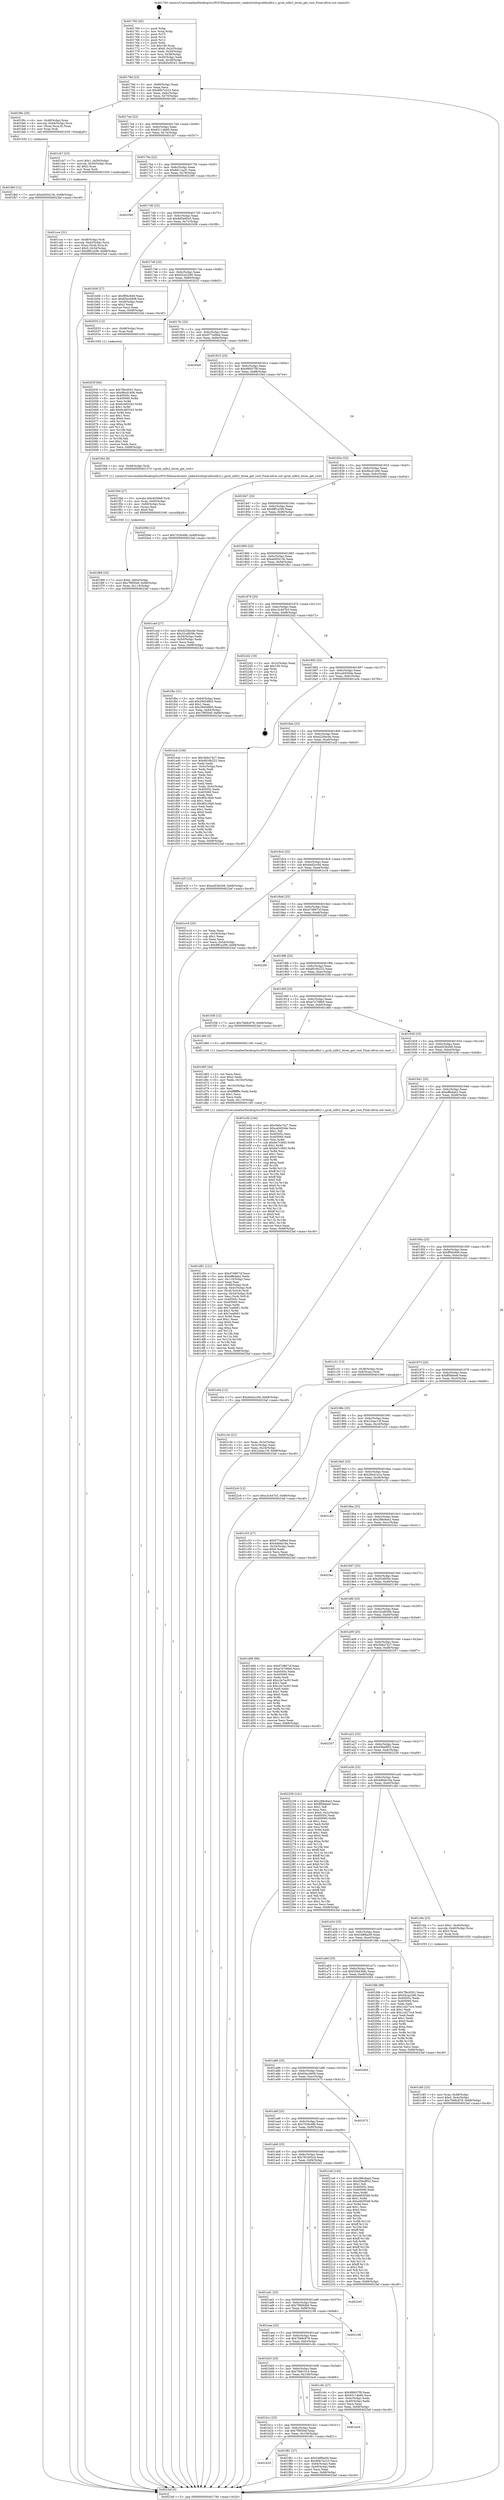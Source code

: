 digraph "0x401760" {
  label = "0x401760 (/mnt/c/Users/mathe/Desktop/tcc/POCII/binaries/extr_radare2shlrgrubfsnilfs2.c_grub_nilfs2_btree_get_root_Final-ollvm.out::main(0))"
  labelloc = "t"
  node[shape=record]

  Entry [label="",width=0.3,height=0.3,shape=circle,fillcolor=black,style=filled]
  "0x40178d" [label="{
     0x40178d [23]\l
     | [instrs]\l
     &nbsp;&nbsp;0x40178d \<+3\>: mov -0x68(%rbp),%eax\l
     &nbsp;&nbsp;0x401790 \<+2\>: mov %eax,%ecx\l
     &nbsp;&nbsp;0x401792 \<+6\>: sub $0x80b7e223,%ecx\l
     &nbsp;&nbsp;0x401798 \<+3\>: mov %eax,-0x6c(%rbp)\l
     &nbsp;&nbsp;0x40179b \<+3\>: mov %ecx,-0x70(%rbp)\l
     &nbsp;&nbsp;0x40179e \<+6\>: je 0000000000401f9c \<main+0x83c\>\l
  }"]
  "0x401f9c" [label="{
     0x401f9c [20]\l
     | [instrs]\l
     &nbsp;&nbsp;0x401f9c \<+4\>: mov -0x48(%rbp),%rax\l
     &nbsp;&nbsp;0x401fa0 \<+4\>: movslq -0x64(%rbp),%rcx\l
     &nbsp;&nbsp;0x401fa4 \<+4\>: mov (%rax,%rcx,8),%rax\l
     &nbsp;&nbsp;0x401fa8 \<+3\>: mov %rax,%rdi\l
     &nbsp;&nbsp;0x401fab \<+5\>: call 0000000000401030 \<free@plt\>\l
     | [calls]\l
     &nbsp;&nbsp;0x401030 \{1\} (unknown)\l
  }"]
  "0x4017a4" [label="{
     0x4017a4 [22]\l
     | [instrs]\l
     &nbsp;&nbsp;0x4017a4 \<+5\>: jmp 00000000004017a9 \<main+0x49\>\l
     &nbsp;&nbsp;0x4017a9 \<+3\>: mov -0x6c(%rbp),%eax\l
     &nbsp;&nbsp;0x4017ac \<+5\>: sub $0x83114b60,%eax\l
     &nbsp;&nbsp;0x4017b1 \<+3\>: mov %eax,-0x74(%rbp)\l
     &nbsp;&nbsp;0x4017b4 \<+6\>: je 0000000000401cb7 \<main+0x557\>\l
  }"]
  Exit [label="",width=0.3,height=0.3,shape=circle,fillcolor=black,style=filled,peripheries=2]
  "0x401cb7" [label="{
     0x401cb7 [23]\l
     | [instrs]\l
     &nbsp;&nbsp;0x401cb7 \<+7\>: movl $0x1,-0x50(%rbp)\l
     &nbsp;&nbsp;0x401cbe \<+4\>: movslq -0x50(%rbp),%rax\l
     &nbsp;&nbsp;0x401cc2 \<+4\>: shl $0x2,%rax\l
     &nbsp;&nbsp;0x401cc6 \<+3\>: mov %rax,%rdi\l
     &nbsp;&nbsp;0x401cc9 \<+5\>: call 0000000000401050 \<malloc@plt\>\l
     | [calls]\l
     &nbsp;&nbsp;0x401050 \{1\} (unknown)\l
  }"]
  "0x4017ba" [label="{
     0x4017ba [22]\l
     | [instrs]\l
     &nbsp;&nbsp;0x4017ba \<+5\>: jmp 00000000004017bf \<main+0x5f\>\l
     &nbsp;&nbsp;0x4017bf \<+3\>: mov -0x6c(%rbp),%eax\l
     &nbsp;&nbsp;0x4017c2 \<+5\>: sub $0x8d11acf1,%eax\l
     &nbsp;&nbsp;0x4017c7 \<+3\>: mov %eax,-0x78(%rbp)\l
     &nbsp;&nbsp;0x4017ca \<+6\>: je 0000000000402390 \<main+0xc30\>\l
  }"]
  "0x40203f" [label="{
     0x40203f [94]\l
     | [instrs]\l
     &nbsp;&nbsp;0x40203f \<+5\>: mov $0x7fbc0501,%ecx\l
     &nbsp;&nbsp;0x402044 \<+5\>: mov $0x9bcd1406,%edx\l
     &nbsp;&nbsp;0x402049 \<+7\>: mov 0x40505c,%esi\l
     &nbsp;&nbsp;0x402050 \<+8\>: mov 0x405060,%r8d\l
     &nbsp;&nbsp;0x402058 \<+3\>: mov %esi,%r9d\l
     &nbsp;&nbsp;0x40205b \<+7\>: sub $0x6c465343,%r9d\l
     &nbsp;&nbsp;0x402062 \<+4\>: sub $0x1,%r9d\l
     &nbsp;&nbsp;0x402066 \<+7\>: add $0x6c465343,%r9d\l
     &nbsp;&nbsp;0x40206d \<+4\>: imul %r9d,%esi\l
     &nbsp;&nbsp;0x402071 \<+3\>: and $0x1,%esi\l
     &nbsp;&nbsp;0x402074 \<+3\>: cmp $0x0,%esi\l
     &nbsp;&nbsp;0x402077 \<+4\>: sete %r10b\l
     &nbsp;&nbsp;0x40207b \<+4\>: cmp $0xa,%r8d\l
     &nbsp;&nbsp;0x40207f \<+4\>: setl %r11b\l
     &nbsp;&nbsp;0x402083 \<+3\>: mov %r10b,%bl\l
     &nbsp;&nbsp;0x402086 \<+3\>: and %r11b,%bl\l
     &nbsp;&nbsp;0x402089 \<+3\>: xor %r11b,%r10b\l
     &nbsp;&nbsp;0x40208c \<+3\>: or %r10b,%bl\l
     &nbsp;&nbsp;0x40208f \<+3\>: test $0x1,%bl\l
     &nbsp;&nbsp;0x402092 \<+3\>: cmovne %edx,%ecx\l
     &nbsp;&nbsp;0x402095 \<+3\>: mov %ecx,-0x68(%rbp)\l
     &nbsp;&nbsp;0x402098 \<+5\>: jmp 00000000004023af \<main+0xc4f\>\l
  }"]
  "0x402390" [label="{
     0x402390\l
  }", style=dashed]
  "0x4017d0" [label="{
     0x4017d0 [22]\l
     | [instrs]\l
     &nbsp;&nbsp;0x4017d0 \<+5\>: jmp 00000000004017d5 \<main+0x75\>\l
     &nbsp;&nbsp;0x4017d5 \<+3\>: mov -0x6c(%rbp),%eax\l
     &nbsp;&nbsp;0x4017d8 \<+5\>: sub $0x8d5e9543,%eax\l
     &nbsp;&nbsp;0x4017dd \<+3\>: mov %eax,-0x7c(%rbp)\l
     &nbsp;&nbsp;0x4017e0 \<+6\>: je 0000000000401b58 \<main+0x3f8\>\l
  }"]
  "0x401fb0" [label="{
     0x401fb0 [12]\l
     | [instrs]\l
     &nbsp;&nbsp;0x401fb0 \<+7\>: movl $0xa0d5413b,-0x68(%rbp)\l
     &nbsp;&nbsp;0x401fb7 \<+5\>: jmp 00000000004023af \<main+0xc4f\>\l
  }"]
  "0x401b58" [label="{
     0x401b58 [27]\l
     | [instrs]\l
     &nbsp;&nbsp;0x401b58 \<+5\>: mov $0xff56c849,%eax\l
     &nbsp;&nbsp;0x401b5d \<+5\>: mov $0x65ecd408,%ecx\l
     &nbsp;&nbsp;0x401b62 \<+3\>: mov -0x28(%rbp),%edx\l
     &nbsp;&nbsp;0x401b65 \<+3\>: cmp $0x2,%edx\l
     &nbsp;&nbsp;0x401b68 \<+3\>: cmovne %ecx,%eax\l
     &nbsp;&nbsp;0x401b6b \<+3\>: mov %eax,-0x68(%rbp)\l
     &nbsp;&nbsp;0x401b6e \<+5\>: jmp 00000000004023af \<main+0xc4f\>\l
  }"]
  "0x4017e6" [label="{
     0x4017e6 [22]\l
     | [instrs]\l
     &nbsp;&nbsp;0x4017e6 \<+5\>: jmp 00000000004017eb \<main+0x8b\>\l
     &nbsp;&nbsp;0x4017eb \<+3\>: mov -0x6c(%rbp),%eax\l
     &nbsp;&nbsp;0x4017ee \<+5\>: sub $0x92ca2290,%eax\l
     &nbsp;&nbsp;0x4017f3 \<+3\>: mov %eax,-0x80(%rbp)\l
     &nbsp;&nbsp;0x4017f6 \<+6\>: je 0000000000402033 \<main+0x8d3\>\l
  }"]
  "0x4023af" [label="{
     0x4023af [5]\l
     | [instrs]\l
     &nbsp;&nbsp;0x4023af \<+5\>: jmp 000000000040178d \<main+0x2d\>\l
  }"]
  "0x401760" [label="{
     0x401760 [45]\l
     | [instrs]\l
     &nbsp;&nbsp;0x401760 \<+1\>: push %rbp\l
     &nbsp;&nbsp;0x401761 \<+3\>: mov %rsp,%rbp\l
     &nbsp;&nbsp;0x401764 \<+2\>: push %r15\l
     &nbsp;&nbsp;0x401766 \<+2\>: push %r14\l
     &nbsp;&nbsp;0x401768 \<+2\>: push %r12\l
     &nbsp;&nbsp;0x40176a \<+1\>: push %rbx\l
     &nbsp;&nbsp;0x40176b \<+7\>: sub $0x100,%rsp\l
     &nbsp;&nbsp;0x401772 \<+7\>: movl $0x0,-0x2c(%rbp)\l
     &nbsp;&nbsp;0x401779 \<+3\>: mov %edi,-0x30(%rbp)\l
     &nbsp;&nbsp;0x40177c \<+4\>: mov %rsi,-0x38(%rbp)\l
     &nbsp;&nbsp;0x401780 \<+3\>: mov -0x30(%rbp),%edi\l
     &nbsp;&nbsp;0x401783 \<+3\>: mov %edi,-0x28(%rbp)\l
     &nbsp;&nbsp;0x401786 \<+7\>: movl $0x8d5e9543,-0x68(%rbp)\l
  }"]
  "0x401b35" [label="{
     0x401b35\l
  }", style=dashed]
  "0x402033" [label="{
     0x402033 [12]\l
     | [instrs]\l
     &nbsp;&nbsp;0x402033 \<+4\>: mov -0x48(%rbp),%rax\l
     &nbsp;&nbsp;0x402037 \<+3\>: mov %rax,%rdi\l
     &nbsp;&nbsp;0x40203a \<+5\>: call 0000000000401030 \<free@plt\>\l
     | [calls]\l
     &nbsp;&nbsp;0x401030 \{1\} (unknown)\l
  }"]
  "0x4017fc" [label="{
     0x4017fc [25]\l
     | [instrs]\l
     &nbsp;&nbsp;0x4017fc \<+5\>: jmp 0000000000401801 \<main+0xa1\>\l
     &nbsp;&nbsp;0x401801 \<+3\>: mov -0x6c(%rbp),%eax\l
     &nbsp;&nbsp;0x401804 \<+5\>: sub $0x977ed9ed,%eax\l
     &nbsp;&nbsp;0x401809 \<+6\>: mov %eax,-0x84(%rbp)\l
     &nbsp;&nbsp;0x40180f \<+6\>: je 00000000004020a9 \<main+0x949\>\l
  }"]
  "0x401f81" [label="{
     0x401f81 [27]\l
     | [instrs]\l
     &nbsp;&nbsp;0x401f81 \<+5\>: mov $0x548fba59,%eax\l
     &nbsp;&nbsp;0x401f86 \<+5\>: mov $0x80b7e223,%ecx\l
     &nbsp;&nbsp;0x401f8b \<+3\>: mov -0x64(%rbp),%edx\l
     &nbsp;&nbsp;0x401f8e \<+3\>: cmp -0x40(%rbp),%edx\l
     &nbsp;&nbsp;0x401f91 \<+3\>: cmovl %ecx,%eax\l
     &nbsp;&nbsp;0x401f94 \<+3\>: mov %eax,-0x68(%rbp)\l
     &nbsp;&nbsp;0x401f97 \<+5\>: jmp 00000000004023af \<main+0xc4f\>\l
  }"]
  "0x4020a9" [label="{
     0x4020a9\l
  }", style=dashed]
  "0x401815" [label="{
     0x401815 [25]\l
     | [instrs]\l
     &nbsp;&nbsp;0x401815 \<+5\>: jmp 000000000040181a \<main+0xba\>\l
     &nbsp;&nbsp;0x40181a \<+3\>: mov -0x6c(%rbp),%eax\l
     &nbsp;&nbsp;0x40181d \<+5\>: sub $0x99f437f9,%eax\l
     &nbsp;&nbsp;0x401822 \<+6\>: mov %eax,-0x88(%rbp)\l
     &nbsp;&nbsp;0x401828 \<+6\>: je 0000000000401f44 \<main+0x7e4\>\l
  }"]
  "0x401b1c" [label="{
     0x401b1c [25]\l
     | [instrs]\l
     &nbsp;&nbsp;0x401b1c \<+5\>: jmp 0000000000401b21 \<main+0x3c1\>\l
     &nbsp;&nbsp;0x401b21 \<+3\>: mov -0x6c(%rbp),%eax\l
     &nbsp;&nbsp;0x401b24 \<+5\>: sub $0x7f9f30ef,%eax\l
     &nbsp;&nbsp;0x401b29 \<+6\>: mov %eax,-0x104(%rbp)\l
     &nbsp;&nbsp;0x401b2f \<+6\>: je 0000000000401f81 \<main+0x821\>\l
  }"]
  "0x401f44" [label="{
     0x401f44 [9]\l
     | [instrs]\l
     &nbsp;&nbsp;0x401f44 \<+4\>: mov -0x48(%rbp),%rdi\l
     &nbsp;&nbsp;0x401f48 \<+5\>: call 0000000000401570 \<grub_nilfs2_btree_get_root\>\l
     | [calls]\l
     &nbsp;&nbsp;0x401570 \{1\} (/mnt/c/Users/mathe/Desktop/tcc/POCII/binaries/extr_radare2shlrgrubfsnilfs2.c_grub_nilfs2_btree_get_root_Final-ollvm.out::grub_nilfs2_btree_get_root)\l
  }"]
  "0x40182e" [label="{
     0x40182e [25]\l
     | [instrs]\l
     &nbsp;&nbsp;0x40182e \<+5\>: jmp 0000000000401833 \<main+0xd3\>\l
     &nbsp;&nbsp;0x401833 \<+3\>: mov -0x6c(%rbp),%eax\l
     &nbsp;&nbsp;0x401836 \<+5\>: sub $0x9bcd1406,%eax\l
     &nbsp;&nbsp;0x40183b \<+6\>: mov %eax,-0x8c(%rbp)\l
     &nbsp;&nbsp;0x401841 \<+6\>: je 000000000040209d \<main+0x93d\>\l
  }"]
  "0x401bc6" [label="{
     0x401bc6\l
  }", style=dashed]
  "0x40209d" [label="{
     0x40209d [12]\l
     | [instrs]\l
     &nbsp;&nbsp;0x40209d \<+7\>: movl $0x7026c6fb,-0x68(%rbp)\l
     &nbsp;&nbsp;0x4020a4 \<+5\>: jmp 00000000004023af \<main+0xc4f\>\l
  }"]
  "0x401847" [label="{
     0x401847 [25]\l
     | [instrs]\l
     &nbsp;&nbsp;0x401847 \<+5\>: jmp 000000000040184c \<main+0xec\>\l
     &nbsp;&nbsp;0x40184c \<+3\>: mov -0x6c(%rbp),%eax\l
     &nbsp;&nbsp;0x40184f \<+5\>: sub $0x9ff1a299,%eax\l
     &nbsp;&nbsp;0x401854 \<+6\>: mov %eax,-0x90(%rbp)\l
     &nbsp;&nbsp;0x40185a \<+6\>: je 0000000000401ced \<main+0x58d\>\l
  }"]
  "0x401f68" [label="{
     0x401f68 [25]\l
     | [instrs]\l
     &nbsp;&nbsp;0x401f68 \<+7\>: movl $0x0,-0x64(%rbp)\l
     &nbsp;&nbsp;0x401f6f \<+7\>: movl $0x7f9f30ef,-0x68(%rbp)\l
     &nbsp;&nbsp;0x401f76 \<+6\>: mov %eax,-0x114(%rbp)\l
     &nbsp;&nbsp;0x401f7c \<+5\>: jmp 00000000004023af \<main+0xc4f\>\l
  }"]
  "0x401ced" [label="{
     0x401ced [27]\l
     | [instrs]\l
     &nbsp;&nbsp;0x401ced \<+5\>: mov $0xd228acde,%eax\l
     &nbsp;&nbsp;0x401cf2 \<+5\>: mov $0x32cd839b,%ecx\l
     &nbsp;&nbsp;0x401cf7 \<+3\>: mov -0x54(%rbp),%edx\l
     &nbsp;&nbsp;0x401cfa \<+3\>: cmp -0x50(%rbp),%edx\l
     &nbsp;&nbsp;0x401cfd \<+3\>: cmovl %ecx,%eax\l
     &nbsp;&nbsp;0x401d00 \<+3\>: mov %eax,-0x68(%rbp)\l
     &nbsp;&nbsp;0x401d03 \<+5\>: jmp 00000000004023af \<main+0xc4f\>\l
  }"]
  "0x401860" [label="{
     0x401860 [25]\l
     | [instrs]\l
     &nbsp;&nbsp;0x401860 \<+5\>: jmp 0000000000401865 \<main+0x105\>\l
     &nbsp;&nbsp;0x401865 \<+3\>: mov -0x6c(%rbp),%eax\l
     &nbsp;&nbsp;0x401868 \<+5\>: sub $0xa0d5413b,%eax\l
     &nbsp;&nbsp;0x40186d \<+6\>: mov %eax,-0x94(%rbp)\l
     &nbsp;&nbsp;0x401873 \<+6\>: je 0000000000401fbc \<main+0x85c\>\l
  }"]
  "0x401f4d" [label="{
     0x401f4d [27]\l
     | [instrs]\l
     &nbsp;&nbsp;0x401f4d \<+10\>: movabs $0x4030b6,%rdi\l
     &nbsp;&nbsp;0x401f57 \<+4\>: mov %rax,-0x60(%rbp)\l
     &nbsp;&nbsp;0x401f5b \<+4\>: mov -0x60(%rbp),%rax\l
     &nbsp;&nbsp;0x401f5f \<+2\>: mov (%rax),%esi\l
     &nbsp;&nbsp;0x401f61 \<+2\>: mov $0x0,%al\l
     &nbsp;&nbsp;0x401f63 \<+5\>: call 0000000000401040 \<printf@plt\>\l
     | [calls]\l
     &nbsp;&nbsp;0x401040 \{1\} (unknown)\l
  }"]
  "0x401fbc" [label="{
     0x401fbc [31]\l
     | [instrs]\l
     &nbsp;&nbsp;0x401fbc \<+3\>: mov -0x64(%rbp),%eax\l
     &nbsp;&nbsp;0x401fbf \<+5\>: add $0x2945d8b5,%eax\l
     &nbsp;&nbsp;0x401fc4 \<+3\>: add $0x1,%eax\l
     &nbsp;&nbsp;0x401fc7 \<+5\>: sub $0x2945d8b5,%eax\l
     &nbsp;&nbsp;0x401fcc \<+3\>: mov %eax,-0x64(%rbp)\l
     &nbsp;&nbsp;0x401fcf \<+7\>: movl $0x7f9f30ef,-0x68(%rbp)\l
     &nbsp;&nbsp;0x401fd6 \<+5\>: jmp 00000000004023af \<main+0xc4f\>\l
  }"]
  "0x401879" [label="{
     0x401879 [25]\l
     | [instrs]\l
     &nbsp;&nbsp;0x401879 \<+5\>: jmp 000000000040187e \<main+0x11e\>\l
     &nbsp;&nbsp;0x40187e \<+3\>: mov -0x6c(%rbp),%eax\l
     &nbsp;&nbsp;0x401881 \<+5\>: sub $0xc3c447b3,%eax\l
     &nbsp;&nbsp;0x401886 \<+6\>: mov %eax,-0x98(%rbp)\l
     &nbsp;&nbsp;0x40188c \<+6\>: je 00000000004022d2 \<main+0xb72\>\l
  }"]
  "0x401d91" [label="{
     0x401d91 [121]\l
     | [instrs]\l
     &nbsp;&nbsp;0x401d91 \<+5\>: mov $0xd7d867cf,%ecx\l
     &nbsp;&nbsp;0x401d96 \<+5\>: mov $0xeffedab2,%edx\l
     &nbsp;&nbsp;0x401d9b \<+6\>: mov -0x110(%rbp),%esi\l
     &nbsp;&nbsp;0x401da1 \<+3\>: imul %eax,%esi\l
     &nbsp;&nbsp;0x401da4 \<+4\>: mov -0x48(%rbp),%rdi\l
     &nbsp;&nbsp;0x401da8 \<+4\>: movslq -0x4c(%rbp),%r8\l
     &nbsp;&nbsp;0x401dac \<+4\>: mov (%rdi,%r8,8),%rdi\l
     &nbsp;&nbsp;0x401db0 \<+4\>: movslq -0x54(%rbp),%r8\l
     &nbsp;&nbsp;0x401db4 \<+4\>: mov %esi,(%rdi,%r8,4)\l
     &nbsp;&nbsp;0x401db8 \<+7\>: mov 0x40505c,%eax\l
     &nbsp;&nbsp;0x401dbf \<+7\>: mov 0x405060,%esi\l
     &nbsp;&nbsp;0x401dc6 \<+3\>: mov %eax,%r9d\l
     &nbsp;&nbsp;0x401dc9 \<+7\>: add $0x7ea6b61,%r9d\l
     &nbsp;&nbsp;0x401dd0 \<+4\>: sub $0x1,%r9d\l
     &nbsp;&nbsp;0x401dd4 \<+7\>: sub $0x7ea6b61,%r9d\l
     &nbsp;&nbsp;0x401ddb \<+4\>: imul %r9d,%eax\l
     &nbsp;&nbsp;0x401ddf \<+3\>: and $0x1,%eax\l
     &nbsp;&nbsp;0x401de2 \<+3\>: cmp $0x0,%eax\l
     &nbsp;&nbsp;0x401de5 \<+4\>: sete %r10b\l
     &nbsp;&nbsp;0x401de9 \<+3\>: cmp $0xa,%esi\l
     &nbsp;&nbsp;0x401dec \<+4\>: setl %r11b\l
     &nbsp;&nbsp;0x401df0 \<+3\>: mov %r10b,%bl\l
     &nbsp;&nbsp;0x401df3 \<+3\>: and %r11b,%bl\l
     &nbsp;&nbsp;0x401df6 \<+3\>: xor %r11b,%r10b\l
     &nbsp;&nbsp;0x401df9 \<+3\>: or %r10b,%bl\l
     &nbsp;&nbsp;0x401dfc \<+3\>: test $0x1,%bl\l
     &nbsp;&nbsp;0x401dff \<+3\>: cmovne %edx,%ecx\l
     &nbsp;&nbsp;0x401e02 \<+3\>: mov %ecx,-0x68(%rbp)\l
     &nbsp;&nbsp;0x401e05 \<+5\>: jmp 00000000004023af \<main+0xc4f\>\l
  }"]
  "0x4022d2" [label="{
     0x4022d2 [19]\l
     | [instrs]\l
     &nbsp;&nbsp;0x4022d2 \<+3\>: mov -0x2c(%rbp),%eax\l
     &nbsp;&nbsp;0x4022d5 \<+7\>: add $0x100,%rsp\l
     &nbsp;&nbsp;0x4022dc \<+1\>: pop %rbx\l
     &nbsp;&nbsp;0x4022dd \<+2\>: pop %r12\l
     &nbsp;&nbsp;0x4022df \<+2\>: pop %r14\l
     &nbsp;&nbsp;0x4022e1 \<+2\>: pop %r15\l
     &nbsp;&nbsp;0x4022e3 \<+1\>: pop %rbp\l
     &nbsp;&nbsp;0x4022e4 \<+1\>: ret\l
  }"]
  "0x401892" [label="{
     0x401892 [25]\l
     | [instrs]\l
     &nbsp;&nbsp;0x401892 \<+5\>: jmp 0000000000401897 \<main+0x137\>\l
     &nbsp;&nbsp;0x401897 \<+3\>: mov -0x6c(%rbp),%eax\l
     &nbsp;&nbsp;0x40189a \<+5\>: sub $0xca0450de,%eax\l
     &nbsp;&nbsp;0x40189f \<+6\>: mov %eax,-0x9c(%rbp)\l
     &nbsp;&nbsp;0x4018a5 \<+6\>: je 0000000000401ecb \<main+0x76b\>\l
  }"]
  "0x401d65" [label="{
     0x401d65 [44]\l
     | [instrs]\l
     &nbsp;&nbsp;0x401d65 \<+2\>: xor %ecx,%ecx\l
     &nbsp;&nbsp;0x401d67 \<+5\>: mov $0x2,%edx\l
     &nbsp;&nbsp;0x401d6c \<+6\>: mov %edx,-0x10c(%rbp)\l
     &nbsp;&nbsp;0x401d72 \<+1\>: cltd\l
     &nbsp;&nbsp;0x401d73 \<+6\>: mov -0x10c(%rbp),%esi\l
     &nbsp;&nbsp;0x401d79 \<+2\>: idiv %esi\l
     &nbsp;&nbsp;0x401d7b \<+6\>: imul $0xfffffffe,%edx,%edx\l
     &nbsp;&nbsp;0x401d81 \<+3\>: sub $0x1,%ecx\l
     &nbsp;&nbsp;0x401d84 \<+2\>: sub %ecx,%edx\l
     &nbsp;&nbsp;0x401d86 \<+6\>: mov %edx,-0x110(%rbp)\l
     &nbsp;&nbsp;0x401d8c \<+5\>: call 0000000000401160 \<next_i\>\l
     | [calls]\l
     &nbsp;&nbsp;0x401160 \{1\} (/mnt/c/Users/mathe/Desktop/tcc/POCII/binaries/extr_radare2shlrgrubfsnilfs2.c_grub_nilfs2_btree_get_root_Final-ollvm.out::next_i)\l
  }"]
  "0x401ecb" [label="{
     0x401ecb [109]\l
     | [instrs]\l
     &nbsp;&nbsp;0x401ecb \<+5\>: mov $0x3b6a7427,%eax\l
     &nbsp;&nbsp;0x401ed0 \<+5\>: mov $0xd916b222,%ecx\l
     &nbsp;&nbsp;0x401ed5 \<+2\>: xor %edx,%edx\l
     &nbsp;&nbsp;0x401ed7 \<+3\>: mov -0x4c(%rbp),%esi\l
     &nbsp;&nbsp;0x401eda \<+2\>: mov %edx,%edi\l
     &nbsp;&nbsp;0x401edc \<+2\>: sub %esi,%edi\l
     &nbsp;&nbsp;0x401ede \<+2\>: mov %edx,%esi\l
     &nbsp;&nbsp;0x401ee0 \<+3\>: sub $0x1,%esi\l
     &nbsp;&nbsp;0x401ee3 \<+2\>: add %esi,%edi\l
     &nbsp;&nbsp;0x401ee5 \<+2\>: sub %edi,%edx\l
     &nbsp;&nbsp;0x401ee7 \<+3\>: mov %edx,-0x4c(%rbp)\l
     &nbsp;&nbsp;0x401eea \<+7\>: mov 0x40505c,%edx\l
     &nbsp;&nbsp;0x401ef1 \<+7\>: mov 0x405060,%esi\l
     &nbsp;&nbsp;0x401ef8 \<+2\>: mov %edx,%edi\l
     &nbsp;&nbsp;0x401efa \<+6\>: add $0x8f2c3fa9,%edi\l
     &nbsp;&nbsp;0x401f00 \<+3\>: sub $0x1,%edi\l
     &nbsp;&nbsp;0x401f03 \<+6\>: sub $0x8f2c3fa9,%edi\l
     &nbsp;&nbsp;0x401f09 \<+3\>: imul %edi,%edx\l
     &nbsp;&nbsp;0x401f0c \<+3\>: and $0x1,%edx\l
     &nbsp;&nbsp;0x401f0f \<+3\>: cmp $0x0,%edx\l
     &nbsp;&nbsp;0x401f12 \<+4\>: sete %r8b\l
     &nbsp;&nbsp;0x401f16 \<+3\>: cmp $0xa,%esi\l
     &nbsp;&nbsp;0x401f19 \<+4\>: setl %r9b\l
     &nbsp;&nbsp;0x401f1d \<+3\>: mov %r8b,%r10b\l
     &nbsp;&nbsp;0x401f20 \<+3\>: and %r9b,%r10b\l
     &nbsp;&nbsp;0x401f23 \<+3\>: xor %r9b,%r8b\l
     &nbsp;&nbsp;0x401f26 \<+3\>: or %r8b,%r10b\l
     &nbsp;&nbsp;0x401f29 \<+4\>: test $0x1,%r10b\l
     &nbsp;&nbsp;0x401f2d \<+3\>: cmovne %ecx,%eax\l
     &nbsp;&nbsp;0x401f30 \<+3\>: mov %eax,-0x68(%rbp)\l
     &nbsp;&nbsp;0x401f33 \<+5\>: jmp 00000000004023af \<main+0xc4f\>\l
  }"]
  "0x4018ab" [label="{
     0x4018ab [25]\l
     | [instrs]\l
     &nbsp;&nbsp;0x4018ab \<+5\>: jmp 00000000004018b0 \<main+0x150\>\l
     &nbsp;&nbsp;0x4018b0 \<+3\>: mov -0x6c(%rbp),%eax\l
     &nbsp;&nbsp;0x4018b3 \<+5\>: sub $0xd228acde,%eax\l
     &nbsp;&nbsp;0x4018b8 \<+6\>: mov %eax,-0xa0(%rbp)\l
     &nbsp;&nbsp;0x4018be \<+6\>: je 0000000000401e2f \<main+0x6cf\>\l
  }"]
  "0x401cce" [label="{
     0x401cce [31]\l
     | [instrs]\l
     &nbsp;&nbsp;0x401cce \<+4\>: mov -0x48(%rbp),%rdi\l
     &nbsp;&nbsp;0x401cd2 \<+4\>: movslq -0x4c(%rbp),%rcx\l
     &nbsp;&nbsp;0x401cd6 \<+4\>: mov %rax,(%rdi,%rcx,8)\l
     &nbsp;&nbsp;0x401cda \<+7\>: movl $0x0,-0x54(%rbp)\l
     &nbsp;&nbsp;0x401ce1 \<+7\>: movl $0x9ff1a299,-0x68(%rbp)\l
     &nbsp;&nbsp;0x401ce8 \<+5\>: jmp 00000000004023af \<main+0xc4f\>\l
  }"]
  "0x401e2f" [label="{
     0x401e2f [12]\l
     | [instrs]\l
     &nbsp;&nbsp;0x401e2f \<+7\>: movl $0xed53b268,-0x68(%rbp)\l
     &nbsp;&nbsp;0x401e36 \<+5\>: jmp 00000000004023af \<main+0xc4f\>\l
  }"]
  "0x4018c4" [label="{
     0x4018c4 [25]\l
     | [instrs]\l
     &nbsp;&nbsp;0x4018c4 \<+5\>: jmp 00000000004018c9 \<main+0x169\>\l
     &nbsp;&nbsp;0x4018c9 \<+3\>: mov -0x6c(%rbp),%eax\l
     &nbsp;&nbsp;0x4018cc \<+5\>: sub $0xd4d2cc0d,%eax\l
     &nbsp;&nbsp;0x4018d1 \<+6\>: mov %eax,-0xa4(%rbp)\l
     &nbsp;&nbsp;0x4018d7 \<+6\>: je 0000000000401e16 \<main+0x6b6\>\l
  }"]
  "0x401b03" [label="{
     0x401b03 [25]\l
     | [instrs]\l
     &nbsp;&nbsp;0x401b03 \<+5\>: jmp 0000000000401b08 \<main+0x3a8\>\l
     &nbsp;&nbsp;0x401b08 \<+3\>: mov -0x6c(%rbp),%eax\l
     &nbsp;&nbsp;0x401b0b \<+5\>: sub $0x7f481014,%eax\l
     &nbsp;&nbsp;0x401b10 \<+6\>: mov %eax,-0x100(%rbp)\l
     &nbsp;&nbsp;0x401b16 \<+6\>: je 0000000000401bc6 \<main+0x466\>\l
  }"]
  "0x401e16" [label="{
     0x401e16 [25]\l
     | [instrs]\l
     &nbsp;&nbsp;0x401e16 \<+2\>: xor %eax,%eax\l
     &nbsp;&nbsp;0x401e18 \<+3\>: mov -0x54(%rbp),%ecx\l
     &nbsp;&nbsp;0x401e1b \<+3\>: sub $0x1,%eax\l
     &nbsp;&nbsp;0x401e1e \<+2\>: sub %eax,%ecx\l
     &nbsp;&nbsp;0x401e20 \<+3\>: mov %ecx,-0x54(%rbp)\l
     &nbsp;&nbsp;0x401e23 \<+7\>: movl $0x9ff1a299,-0x68(%rbp)\l
     &nbsp;&nbsp;0x401e2a \<+5\>: jmp 00000000004023af \<main+0xc4f\>\l
  }"]
  "0x4018dd" [label="{
     0x4018dd [25]\l
     | [instrs]\l
     &nbsp;&nbsp;0x4018dd \<+5\>: jmp 00000000004018e2 \<main+0x182\>\l
     &nbsp;&nbsp;0x4018e2 \<+3\>: mov -0x6c(%rbp),%eax\l
     &nbsp;&nbsp;0x4018e5 \<+5\>: sub $0xd7d867cf,%eax\l
     &nbsp;&nbsp;0x4018ea \<+6\>: mov %eax,-0xa8(%rbp)\l
     &nbsp;&nbsp;0x4018f0 \<+6\>: je 00000000004022fd \<main+0xb9d\>\l
  }"]
  "0x401c9c" [label="{
     0x401c9c [27]\l
     | [instrs]\l
     &nbsp;&nbsp;0x401c9c \<+5\>: mov $0x99f437f9,%eax\l
     &nbsp;&nbsp;0x401ca1 \<+5\>: mov $0x83114b60,%ecx\l
     &nbsp;&nbsp;0x401ca6 \<+3\>: mov -0x4c(%rbp),%edx\l
     &nbsp;&nbsp;0x401ca9 \<+3\>: cmp -0x40(%rbp),%edx\l
     &nbsp;&nbsp;0x401cac \<+3\>: cmovl %ecx,%eax\l
     &nbsp;&nbsp;0x401caf \<+3\>: mov %eax,-0x68(%rbp)\l
     &nbsp;&nbsp;0x401cb2 \<+5\>: jmp 00000000004023af \<main+0xc4f\>\l
  }"]
  "0x4022fd" [label="{
     0x4022fd\l
  }", style=dashed]
  "0x4018f6" [label="{
     0x4018f6 [25]\l
     | [instrs]\l
     &nbsp;&nbsp;0x4018f6 \<+5\>: jmp 00000000004018fb \<main+0x19b\>\l
     &nbsp;&nbsp;0x4018fb \<+3\>: mov -0x6c(%rbp),%eax\l
     &nbsp;&nbsp;0x4018fe \<+5\>: sub $0xd916b222,%eax\l
     &nbsp;&nbsp;0x401903 \<+6\>: mov %eax,-0xac(%rbp)\l
     &nbsp;&nbsp;0x401909 \<+6\>: je 0000000000401f38 \<main+0x7d8\>\l
  }"]
  "0x401aea" [label="{
     0x401aea [25]\l
     | [instrs]\l
     &nbsp;&nbsp;0x401aea \<+5\>: jmp 0000000000401aef \<main+0x38f\>\l
     &nbsp;&nbsp;0x401aef \<+3\>: mov -0x6c(%rbp),%eax\l
     &nbsp;&nbsp;0x401af2 \<+5\>: sub $0x7b68c978,%eax\l
     &nbsp;&nbsp;0x401af7 \<+6\>: mov %eax,-0xfc(%rbp)\l
     &nbsp;&nbsp;0x401afd \<+6\>: je 0000000000401c9c \<main+0x53c\>\l
  }"]
  "0x401f38" [label="{
     0x401f38 [12]\l
     | [instrs]\l
     &nbsp;&nbsp;0x401f38 \<+7\>: movl $0x7b68c978,-0x68(%rbp)\l
     &nbsp;&nbsp;0x401f3f \<+5\>: jmp 00000000004023af \<main+0xc4f\>\l
  }"]
  "0x40190f" [label="{
     0x40190f [25]\l
     | [instrs]\l
     &nbsp;&nbsp;0x40190f \<+5\>: jmp 0000000000401914 \<main+0x1b4\>\l
     &nbsp;&nbsp;0x401914 \<+3\>: mov -0x6c(%rbp),%eax\l
     &nbsp;&nbsp;0x401917 \<+5\>: sub $0xe7e706b0,%eax\l
     &nbsp;&nbsp;0x40191c \<+6\>: mov %eax,-0xb0(%rbp)\l
     &nbsp;&nbsp;0x401922 \<+6\>: je 0000000000401d60 \<main+0x600\>\l
  }"]
  "0x402108" [label="{
     0x402108\l
  }", style=dashed]
  "0x401d60" [label="{
     0x401d60 [5]\l
     | [instrs]\l
     &nbsp;&nbsp;0x401d60 \<+5\>: call 0000000000401160 \<next_i\>\l
     | [calls]\l
     &nbsp;&nbsp;0x401160 \{1\} (/mnt/c/Users/mathe/Desktop/tcc/POCII/binaries/extr_radare2shlrgrubfsnilfs2.c_grub_nilfs2_btree_get_root_Final-ollvm.out::next_i)\l
  }"]
  "0x401928" [label="{
     0x401928 [25]\l
     | [instrs]\l
     &nbsp;&nbsp;0x401928 \<+5\>: jmp 000000000040192d \<main+0x1cd\>\l
     &nbsp;&nbsp;0x40192d \<+3\>: mov -0x6c(%rbp),%eax\l
     &nbsp;&nbsp;0x401930 \<+5\>: sub $0xed53b268,%eax\l
     &nbsp;&nbsp;0x401935 \<+6\>: mov %eax,-0xb4(%rbp)\l
     &nbsp;&nbsp;0x40193b \<+6\>: je 0000000000401e3b \<main+0x6db\>\l
  }"]
  "0x401ad1" [label="{
     0x401ad1 [25]\l
     | [instrs]\l
     &nbsp;&nbsp;0x401ad1 \<+5\>: jmp 0000000000401ad6 \<main+0x376\>\l
     &nbsp;&nbsp;0x401ad6 \<+3\>: mov -0x6c(%rbp),%eax\l
     &nbsp;&nbsp;0x401ad9 \<+5\>: sub $0x79fd6db0,%eax\l
     &nbsp;&nbsp;0x401ade \<+6\>: mov %eax,-0xf8(%rbp)\l
     &nbsp;&nbsp;0x401ae4 \<+6\>: je 0000000000402108 \<main+0x9a8\>\l
  }"]
  "0x401e3b" [label="{
     0x401e3b [144]\l
     | [instrs]\l
     &nbsp;&nbsp;0x401e3b \<+5\>: mov $0x3b6a7427,%eax\l
     &nbsp;&nbsp;0x401e40 \<+5\>: mov $0xca0450de,%ecx\l
     &nbsp;&nbsp;0x401e45 \<+2\>: mov $0x1,%dl\l
     &nbsp;&nbsp;0x401e47 \<+7\>: mov 0x40505c,%esi\l
     &nbsp;&nbsp;0x401e4e \<+7\>: mov 0x405060,%edi\l
     &nbsp;&nbsp;0x401e55 \<+3\>: mov %esi,%r8d\l
     &nbsp;&nbsp;0x401e58 \<+7\>: sub $0x6e7c36f3,%r8d\l
     &nbsp;&nbsp;0x401e5f \<+4\>: sub $0x1,%r8d\l
     &nbsp;&nbsp;0x401e63 \<+7\>: add $0x6e7c36f3,%r8d\l
     &nbsp;&nbsp;0x401e6a \<+4\>: imul %r8d,%esi\l
     &nbsp;&nbsp;0x401e6e \<+3\>: and $0x1,%esi\l
     &nbsp;&nbsp;0x401e71 \<+3\>: cmp $0x0,%esi\l
     &nbsp;&nbsp;0x401e74 \<+4\>: sete %r9b\l
     &nbsp;&nbsp;0x401e78 \<+3\>: cmp $0xa,%edi\l
     &nbsp;&nbsp;0x401e7b \<+4\>: setl %r10b\l
     &nbsp;&nbsp;0x401e7f \<+3\>: mov %r9b,%r11b\l
     &nbsp;&nbsp;0x401e82 \<+4\>: xor $0xff,%r11b\l
     &nbsp;&nbsp;0x401e86 \<+3\>: mov %r10b,%bl\l
     &nbsp;&nbsp;0x401e89 \<+3\>: xor $0xff,%bl\l
     &nbsp;&nbsp;0x401e8c \<+3\>: xor $0x0,%dl\l
     &nbsp;&nbsp;0x401e8f \<+3\>: mov %r11b,%r14b\l
     &nbsp;&nbsp;0x401e92 \<+4\>: and $0x0,%r14b\l
     &nbsp;&nbsp;0x401e96 \<+3\>: and %dl,%r9b\l
     &nbsp;&nbsp;0x401e99 \<+3\>: mov %bl,%r15b\l
     &nbsp;&nbsp;0x401e9c \<+4\>: and $0x0,%r15b\l
     &nbsp;&nbsp;0x401ea0 \<+3\>: and %dl,%r10b\l
     &nbsp;&nbsp;0x401ea3 \<+3\>: or %r9b,%r14b\l
     &nbsp;&nbsp;0x401ea6 \<+3\>: or %r10b,%r15b\l
     &nbsp;&nbsp;0x401ea9 \<+3\>: xor %r15b,%r14b\l
     &nbsp;&nbsp;0x401eac \<+3\>: or %bl,%r11b\l
     &nbsp;&nbsp;0x401eaf \<+4\>: xor $0xff,%r11b\l
     &nbsp;&nbsp;0x401eb3 \<+3\>: or $0x0,%dl\l
     &nbsp;&nbsp;0x401eb6 \<+3\>: and %dl,%r11b\l
     &nbsp;&nbsp;0x401eb9 \<+3\>: or %r11b,%r14b\l
     &nbsp;&nbsp;0x401ebc \<+4\>: test $0x1,%r14b\l
     &nbsp;&nbsp;0x401ec0 \<+3\>: cmovne %ecx,%eax\l
     &nbsp;&nbsp;0x401ec3 \<+3\>: mov %eax,-0x68(%rbp)\l
     &nbsp;&nbsp;0x401ec6 \<+5\>: jmp 00000000004023af \<main+0xc4f\>\l
  }"]
  "0x401941" [label="{
     0x401941 [25]\l
     | [instrs]\l
     &nbsp;&nbsp;0x401941 \<+5\>: jmp 0000000000401946 \<main+0x1e6\>\l
     &nbsp;&nbsp;0x401946 \<+3\>: mov -0x6c(%rbp),%eax\l
     &nbsp;&nbsp;0x401949 \<+5\>: sub $0xeffedab2,%eax\l
     &nbsp;&nbsp;0x40194e \<+6\>: mov %eax,-0xb8(%rbp)\l
     &nbsp;&nbsp;0x401954 \<+6\>: je 0000000000401e0a \<main+0x6aa\>\l
  }"]
  "0x4022e5" [label="{
     0x4022e5\l
  }", style=dashed]
  "0x401e0a" [label="{
     0x401e0a [12]\l
     | [instrs]\l
     &nbsp;&nbsp;0x401e0a \<+7\>: movl $0xd4d2cc0d,-0x68(%rbp)\l
     &nbsp;&nbsp;0x401e11 \<+5\>: jmp 00000000004023af \<main+0xc4f\>\l
  }"]
  "0x40195a" [label="{
     0x40195a [25]\l
     | [instrs]\l
     &nbsp;&nbsp;0x40195a \<+5\>: jmp 000000000040195f \<main+0x1ff\>\l
     &nbsp;&nbsp;0x40195f \<+3\>: mov -0x6c(%rbp),%eax\l
     &nbsp;&nbsp;0x401962 \<+5\>: sub $0xff56c849,%eax\l
     &nbsp;&nbsp;0x401967 \<+6\>: mov %eax,-0xbc(%rbp)\l
     &nbsp;&nbsp;0x40196d \<+6\>: je 0000000000401c31 \<main+0x4d1\>\l
  }"]
  "0x401ab8" [label="{
     0x401ab8 [25]\l
     | [instrs]\l
     &nbsp;&nbsp;0x401ab8 \<+5\>: jmp 0000000000401abd \<main+0x35d\>\l
     &nbsp;&nbsp;0x401abd \<+3\>: mov -0x6c(%rbp),%eax\l
     &nbsp;&nbsp;0x401ac0 \<+5\>: sub $0x781b05cd,%eax\l
     &nbsp;&nbsp;0x401ac5 \<+6\>: mov %eax,-0xf4(%rbp)\l
     &nbsp;&nbsp;0x401acb \<+6\>: je 00000000004022e5 \<main+0xb85\>\l
  }"]
  "0x401c31" [label="{
     0x401c31 [13]\l
     | [instrs]\l
     &nbsp;&nbsp;0x401c31 \<+4\>: mov -0x38(%rbp),%rax\l
     &nbsp;&nbsp;0x401c35 \<+4\>: mov 0x8(%rax),%rdi\l
     &nbsp;&nbsp;0x401c39 \<+5\>: call 0000000000401060 \<atoi@plt\>\l
     | [calls]\l
     &nbsp;&nbsp;0x401060 \{1\} (unknown)\l
  }"]
  "0x401973" [label="{
     0x401973 [25]\l
     | [instrs]\l
     &nbsp;&nbsp;0x401973 \<+5\>: jmp 0000000000401978 \<main+0x218\>\l
     &nbsp;&nbsp;0x401978 \<+3\>: mov -0x6c(%rbp),%eax\l
     &nbsp;&nbsp;0x40197b \<+5\>: sub $0xff58dee6,%eax\l
     &nbsp;&nbsp;0x401980 \<+6\>: mov %eax,-0xc0(%rbp)\l
     &nbsp;&nbsp;0x401986 \<+6\>: je 00000000004022c6 \<main+0xb66\>\l
  }"]
  "0x401c3e" [label="{
     0x401c3e [21]\l
     | [instrs]\l
     &nbsp;&nbsp;0x401c3e \<+3\>: mov %eax,-0x3c(%rbp)\l
     &nbsp;&nbsp;0x401c41 \<+3\>: mov -0x3c(%rbp),%eax\l
     &nbsp;&nbsp;0x401c44 \<+3\>: mov %eax,-0x24(%rbp)\l
     &nbsp;&nbsp;0x401c47 \<+7\>: movl $0x22dac13f,-0x68(%rbp)\l
     &nbsp;&nbsp;0x401c4e \<+5\>: jmp 00000000004023af \<main+0xc4f\>\l
  }"]
  "0x4021a9" [label="{
     0x4021a9 [144]\l
     | [instrs]\l
     &nbsp;&nbsp;0x4021a9 \<+5\>: mov $0x288c8ae2,%eax\l
     &nbsp;&nbsp;0x4021ae \<+5\>: mov $0x45bef852,%ecx\l
     &nbsp;&nbsp;0x4021b3 \<+2\>: mov $0x1,%dl\l
     &nbsp;&nbsp;0x4021b5 \<+7\>: mov 0x40505c,%esi\l
     &nbsp;&nbsp;0x4021bc \<+7\>: mov 0x405060,%edi\l
     &nbsp;&nbsp;0x4021c3 \<+3\>: mov %esi,%r8d\l
     &nbsp;&nbsp;0x4021c6 \<+7\>: add $0xe463f348,%r8d\l
     &nbsp;&nbsp;0x4021cd \<+4\>: sub $0x1,%r8d\l
     &nbsp;&nbsp;0x4021d1 \<+7\>: sub $0xe463f348,%r8d\l
     &nbsp;&nbsp;0x4021d8 \<+4\>: imul %r8d,%esi\l
     &nbsp;&nbsp;0x4021dc \<+3\>: and $0x1,%esi\l
     &nbsp;&nbsp;0x4021df \<+3\>: cmp $0x0,%esi\l
     &nbsp;&nbsp;0x4021e2 \<+4\>: sete %r9b\l
     &nbsp;&nbsp;0x4021e6 \<+3\>: cmp $0xa,%edi\l
     &nbsp;&nbsp;0x4021e9 \<+4\>: setl %r10b\l
     &nbsp;&nbsp;0x4021ed \<+3\>: mov %r9b,%r11b\l
     &nbsp;&nbsp;0x4021f0 \<+4\>: xor $0xff,%r11b\l
     &nbsp;&nbsp;0x4021f4 \<+3\>: mov %r10b,%bl\l
     &nbsp;&nbsp;0x4021f7 \<+3\>: xor $0xff,%bl\l
     &nbsp;&nbsp;0x4021fa \<+3\>: xor $0x1,%dl\l
     &nbsp;&nbsp;0x4021fd \<+3\>: mov %r11b,%r14b\l
     &nbsp;&nbsp;0x402200 \<+4\>: and $0xff,%r14b\l
     &nbsp;&nbsp;0x402204 \<+3\>: and %dl,%r9b\l
     &nbsp;&nbsp;0x402207 \<+3\>: mov %bl,%r15b\l
     &nbsp;&nbsp;0x40220a \<+4\>: and $0xff,%r15b\l
     &nbsp;&nbsp;0x40220e \<+3\>: and %dl,%r10b\l
     &nbsp;&nbsp;0x402211 \<+3\>: or %r9b,%r14b\l
     &nbsp;&nbsp;0x402214 \<+3\>: or %r10b,%r15b\l
     &nbsp;&nbsp;0x402217 \<+3\>: xor %r15b,%r14b\l
     &nbsp;&nbsp;0x40221a \<+3\>: or %bl,%r11b\l
     &nbsp;&nbsp;0x40221d \<+4\>: xor $0xff,%r11b\l
     &nbsp;&nbsp;0x402221 \<+3\>: or $0x1,%dl\l
     &nbsp;&nbsp;0x402224 \<+3\>: and %dl,%r11b\l
     &nbsp;&nbsp;0x402227 \<+3\>: or %r11b,%r14b\l
     &nbsp;&nbsp;0x40222a \<+4\>: test $0x1,%r14b\l
     &nbsp;&nbsp;0x40222e \<+3\>: cmovne %ecx,%eax\l
     &nbsp;&nbsp;0x402231 \<+3\>: mov %eax,-0x68(%rbp)\l
     &nbsp;&nbsp;0x402234 \<+5\>: jmp 00000000004023af \<main+0xc4f\>\l
  }"]
  "0x4022c6" [label="{
     0x4022c6 [12]\l
     | [instrs]\l
     &nbsp;&nbsp;0x4022c6 \<+7\>: movl $0xc3c447b3,-0x68(%rbp)\l
     &nbsp;&nbsp;0x4022cd \<+5\>: jmp 00000000004023af \<main+0xc4f\>\l
  }"]
  "0x40198c" [label="{
     0x40198c [25]\l
     | [instrs]\l
     &nbsp;&nbsp;0x40198c \<+5\>: jmp 0000000000401991 \<main+0x231\>\l
     &nbsp;&nbsp;0x401991 \<+3\>: mov -0x6c(%rbp),%eax\l
     &nbsp;&nbsp;0x401994 \<+5\>: sub $0x22dac13f,%eax\l
     &nbsp;&nbsp;0x401999 \<+6\>: mov %eax,-0xc4(%rbp)\l
     &nbsp;&nbsp;0x40199f \<+6\>: je 0000000000401c53 \<main+0x4f3\>\l
  }"]
  "0x401a9f" [label="{
     0x401a9f [25]\l
     | [instrs]\l
     &nbsp;&nbsp;0x401a9f \<+5\>: jmp 0000000000401aa4 \<main+0x344\>\l
     &nbsp;&nbsp;0x401aa4 \<+3\>: mov -0x6c(%rbp),%eax\l
     &nbsp;&nbsp;0x401aa7 \<+5\>: sub $0x7026c6fb,%eax\l
     &nbsp;&nbsp;0x401aac \<+6\>: mov %eax,-0xf0(%rbp)\l
     &nbsp;&nbsp;0x401ab2 \<+6\>: je 00000000004021a9 \<main+0xa49\>\l
  }"]
  "0x401c53" [label="{
     0x401c53 [27]\l
     | [instrs]\l
     &nbsp;&nbsp;0x401c53 \<+5\>: mov $0x977ed9ed,%eax\l
     &nbsp;&nbsp;0x401c58 \<+5\>: mov $0x4dbbb18a,%ecx\l
     &nbsp;&nbsp;0x401c5d \<+3\>: mov -0x24(%rbp),%edx\l
     &nbsp;&nbsp;0x401c60 \<+3\>: cmp $0x0,%edx\l
     &nbsp;&nbsp;0x401c63 \<+3\>: cmove %ecx,%eax\l
     &nbsp;&nbsp;0x401c66 \<+3\>: mov %eax,-0x68(%rbp)\l
     &nbsp;&nbsp;0x401c69 \<+5\>: jmp 00000000004023af \<main+0xc4f\>\l
  }"]
  "0x4019a5" [label="{
     0x4019a5 [25]\l
     | [instrs]\l
     &nbsp;&nbsp;0x4019a5 \<+5\>: jmp 00000000004019aa \<main+0x24a\>\l
     &nbsp;&nbsp;0x4019aa \<+3\>: mov -0x6c(%rbp),%eax\l
     &nbsp;&nbsp;0x4019ad \<+5\>: sub $0x26e41a1e,%eax\l
     &nbsp;&nbsp;0x4019b2 \<+6\>: mov %eax,-0xc8(%rbp)\l
     &nbsp;&nbsp;0x4019b8 \<+6\>: je 0000000000401c25 \<main+0x4c5\>\l
  }"]
  "0x401b73" [label="{
     0x401b73\l
  }", style=dashed]
  "0x401c25" [label="{
     0x401c25\l
  }", style=dashed]
  "0x4019be" [label="{
     0x4019be [25]\l
     | [instrs]\l
     &nbsp;&nbsp;0x4019be \<+5\>: jmp 00000000004019c3 \<main+0x263\>\l
     &nbsp;&nbsp;0x4019c3 \<+3\>: mov -0x6c(%rbp),%eax\l
     &nbsp;&nbsp;0x4019c6 \<+5\>: sub $0x288c8ae2,%eax\l
     &nbsp;&nbsp;0x4019cb \<+6\>: mov %eax,-0xcc(%rbp)\l
     &nbsp;&nbsp;0x4019d1 \<+6\>: je 00000000004023a1 \<main+0xc41\>\l
  }"]
  "0x401a86" [label="{
     0x401a86 [25]\l
     | [instrs]\l
     &nbsp;&nbsp;0x401a86 \<+5\>: jmp 0000000000401a8b \<main+0x32b\>\l
     &nbsp;&nbsp;0x401a8b \<+3\>: mov -0x6c(%rbp),%eax\l
     &nbsp;&nbsp;0x401a8e \<+5\>: sub $0x65ecd408,%eax\l
     &nbsp;&nbsp;0x401a93 \<+6\>: mov %eax,-0xec(%rbp)\l
     &nbsp;&nbsp;0x401a99 \<+6\>: je 0000000000401b73 \<main+0x413\>\l
  }"]
  "0x4023a1" [label="{
     0x4023a1\l
  }", style=dashed]
  "0x4019d7" [label="{
     0x4019d7 [25]\l
     | [instrs]\l
     &nbsp;&nbsp;0x4019d7 \<+5\>: jmp 00000000004019dc \<main+0x27c\>\l
     &nbsp;&nbsp;0x4019dc \<+3\>: mov -0x6c(%rbp),%eax\l
     &nbsp;&nbsp;0x4019df \<+5\>: sub $0x2f24905e,%eax\l
     &nbsp;&nbsp;0x4019e4 \<+6\>: mov %eax,-0xd0(%rbp)\l
     &nbsp;&nbsp;0x4019ea \<+6\>: je 000000000040219d \<main+0xa3d\>\l
  }"]
  "0x4020b5" [label="{
     0x4020b5\l
  }", style=dashed]
  "0x40219d" [label="{
     0x40219d\l
  }", style=dashed]
  "0x4019f0" [label="{
     0x4019f0 [25]\l
     | [instrs]\l
     &nbsp;&nbsp;0x4019f0 \<+5\>: jmp 00000000004019f5 \<main+0x295\>\l
     &nbsp;&nbsp;0x4019f5 \<+3\>: mov -0x6c(%rbp),%eax\l
     &nbsp;&nbsp;0x4019f8 \<+5\>: sub $0x32cd839b,%eax\l
     &nbsp;&nbsp;0x4019fd \<+6\>: mov %eax,-0xd4(%rbp)\l
     &nbsp;&nbsp;0x401a03 \<+6\>: je 0000000000401d08 \<main+0x5a8\>\l
  }"]
  "0x401a6d" [label="{
     0x401a6d [25]\l
     | [instrs]\l
     &nbsp;&nbsp;0x401a6d \<+5\>: jmp 0000000000401a72 \<main+0x312\>\l
     &nbsp;&nbsp;0x401a72 \<+3\>: mov -0x6c(%rbp),%eax\l
     &nbsp;&nbsp;0x401a75 \<+5\>: sub $0x55843b8c,%eax\l
     &nbsp;&nbsp;0x401a7a \<+6\>: mov %eax,-0xe8(%rbp)\l
     &nbsp;&nbsp;0x401a80 \<+6\>: je 00000000004020b5 \<main+0x955\>\l
  }"]
  "0x401d08" [label="{
     0x401d08 [88]\l
     | [instrs]\l
     &nbsp;&nbsp;0x401d08 \<+5\>: mov $0xd7d867cf,%eax\l
     &nbsp;&nbsp;0x401d0d \<+5\>: mov $0xe7e706b0,%ecx\l
     &nbsp;&nbsp;0x401d12 \<+7\>: mov 0x40505c,%edx\l
     &nbsp;&nbsp;0x401d19 \<+7\>: mov 0x405060,%esi\l
     &nbsp;&nbsp;0x401d20 \<+2\>: mov %edx,%edi\l
     &nbsp;&nbsp;0x401d22 \<+6\>: add $0xc2e7ac93,%edi\l
     &nbsp;&nbsp;0x401d28 \<+3\>: sub $0x1,%edi\l
     &nbsp;&nbsp;0x401d2b \<+6\>: sub $0xc2e7ac93,%edi\l
     &nbsp;&nbsp;0x401d31 \<+3\>: imul %edi,%edx\l
     &nbsp;&nbsp;0x401d34 \<+3\>: and $0x1,%edx\l
     &nbsp;&nbsp;0x401d37 \<+3\>: cmp $0x0,%edx\l
     &nbsp;&nbsp;0x401d3a \<+4\>: sete %r8b\l
     &nbsp;&nbsp;0x401d3e \<+3\>: cmp $0xa,%esi\l
     &nbsp;&nbsp;0x401d41 \<+4\>: setl %r9b\l
     &nbsp;&nbsp;0x401d45 \<+3\>: mov %r8b,%r10b\l
     &nbsp;&nbsp;0x401d48 \<+3\>: and %r9b,%r10b\l
     &nbsp;&nbsp;0x401d4b \<+3\>: xor %r9b,%r8b\l
     &nbsp;&nbsp;0x401d4e \<+3\>: or %r8b,%r10b\l
     &nbsp;&nbsp;0x401d51 \<+4\>: test $0x1,%r10b\l
     &nbsp;&nbsp;0x401d55 \<+3\>: cmovne %ecx,%eax\l
     &nbsp;&nbsp;0x401d58 \<+3\>: mov %eax,-0x68(%rbp)\l
     &nbsp;&nbsp;0x401d5b \<+5\>: jmp 00000000004023af \<main+0xc4f\>\l
  }"]
  "0x401a09" [label="{
     0x401a09 [25]\l
     | [instrs]\l
     &nbsp;&nbsp;0x401a09 \<+5\>: jmp 0000000000401a0e \<main+0x2ae\>\l
     &nbsp;&nbsp;0x401a0e \<+3\>: mov -0x6c(%rbp),%eax\l
     &nbsp;&nbsp;0x401a11 \<+5\>: sub $0x3b6a7427,%eax\l
     &nbsp;&nbsp;0x401a16 \<+6\>: mov %eax,-0xd8(%rbp)\l
     &nbsp;&nbsp;0x401a1c \<+6\>: je 0000000000402357 \<main+0xbf7\>\l
  }"]
  "0x401fdb" [label="{
     0x401fdb [88]\l
     | [instrs]\l
     &nbsp;&nbsp;0x401fdb \<+5\>: mov $0x7fbc0501,%eax\l
     &nbsp;&nbsp;0x401fe0 \<+5\>: mov $0x92ca2290,%ecx\l
     &nbsp;&nbsp;0x401fe5 \<+7\>: mov 0x40505c,%edx\l
     &nbsp;&nbsp;0x401fec \<+7\>: mov 0x405060,%esi\l
     &nbsp;&nbsp;0x401ff3 \<+2\>: mov %edx,%edi\l
     &nbsp;&nbsp;0x401ff5 \<+6\>: sub $0x1cd27cc4,%edi\l
     &nbsp;&nbsp;0x401ffb \<+3\>: sub $0x1,%edi\l
     &nbsp;&nbsp;0x401ffe \<+6\>: add $0x1cd27cc4,%edi\l
     &nbsp;&nbsp;0x402004 \<+3\>: imul %edi,%edx\l
     &nbsp;&nbsp;0x402007 \<+3\>: and $0x1,%edx\l
     &nbsp;&nbsp;0x40200a \<+3\>: cmp $0x0,%edx\l
     &nbsp;&nbsp;0x40200d \<+4\>: sete %r8b\l
     &nbsp;&nbsp;0x402011 \<+3\>: cmp $0xa,%esi\l
     &nbsp;&nbsp;0x402014 \<+4\>: setl %r9b\l
     &nbsp;&nbsp;0x402018 \<+3\>: mov %r8b,%r10b\l
     &nbsp;&nbsp;0x40201b \<+3\>: and %r9b,%r10b\l
     &nbsp;&nbsp;0x40201e \<+3\>: xor %r9b,%r8b\l
     &nbsp;&nbsp;0x402021 \<+3\>: or %r8b,%r10b\l
     &nbsp;&nbsp;0x402024 \<+4\>: test $0x1,%r10b\l
     &nbsp;&nbsp;0x402028 \<+3\>: cmovne %ecx,%eax\l
     &nbsp;&nbsp;0x40202b \<+3\>: mov %eax,-0x68(%rbp)\l
     &nbsp;&nbsp;0x40202e \<+5\>: jmp 00000000004023af \<main+0xc4f\>\l
  }"]
  "0x402357" [label="{
     0x402357\l
  }", style=dashed]
  "0x401a22" [label="{
     0x401a22 [25]\l
     | [instrs]\l
     &nbsp;&nbsp;0x401a22 \<+5\>: jmp 0000000000401a27 \<main+0x2c7\>\l
     &nbsp;&nbsp;0x401a27 \<+3\>: mov -0x6c(%rbp),%eax\l
     &nbsp;&nbsp;0x401a2a \<+5\>: sub $0x45bef852,%eax\l
     &nbsp;&nbsp;0x401a2f \<+6\>: mov %eax,-0xdc(%rbp)\l
     &nbsp;&nbsp;0x401a35 \<+6\>: je 0000000000402239 \<main+0xad9\>\l
  }"]
  "0x401c85" [label="{
     0x401c85 [23]\l
     | [instrs]\l
     &nbsp;&nbsp;0x401c85 \<+4\>: mov %rax,-0x48(%rbp)\l
     &nbsp;&nbsp;0x401c89 \<+7\>: movl $0x0,-0x4c(%rbp)\l
     &nbsp;&nbsp;0x401c90 \<+7\>: movl $0x7b68c978,-0x68(%rbp)\l
     &nbsp;&nbsp;0x401c97 \<+5\>: jmp 00000000004023af \<main+0xc4f\>\l
  }"]
  "0x402239" [label="{
     0x402239 [141]\l
     | [instrs]\l
     &nbsp;&nbsp;0x402239 \<+5\>: mov $0x288c8ae2,%eax\l
     &nbsp;&nbsp;0x40223e \<+5\>: mov $0xff58dee6,%ecx\l
     &nbsp;&nbsp;0x402243 \<+2\>: mov $0x1,%dl\l
     &nbsp;&nbsp;0x402245 \<+2\>: xor %esi,%esi\l
     &nbsp;&nbsp;0x402247 \<+7\>: movl $0x0,-0x2c(%rbp)\l
     &nbsp;&nbsp;0x40224e \<+7\>: mov 0x40505c,%edi\l
     &nbsp;&nbsp;0x402255 \<+8\>: mov 0x405060,%r8d\l
     &nbsp;&nbsp;0x40225d \<+3\>: sub $0x1,%esi\l
     &nbsp;&nbsp;0x402260 \<+3\>: mov %edi,%r9d\l
     &nbsp;&nbsp;0x402263 \<+3\>: add %esi,%r9d\l
     &nbsp;&nbsp;0x402266 \<+4\>: imul %r9d,%edi\l
     &nbsp;&nbsp;0x40226a \<+3\>: and $0x1,%edi\l
     &nbsp;&nbsp;0x40226d \<+3\>: cmp $0x0,%edi\l
     &nbsp;&nbsp;0x402270 \<+4\>: sete %r10b\l
     &nbsp;&nbsp;0x402274 \<+4\>: cmp $0xa,%r8d\l
     &nbsp;&nbsp;0x402278 \<+4\>: setl %r11b\l
     &nbsp;&nbsp;0x40227c \<+3\>: mov %r10b,%bl\l
     &nbsp;&nbsp;0x40227f \<+3\>: xor $0xff,%bl\l
     &nbsp;&nbsp;0x402282 \<+3\>: mov %r11b,%r14b\l
     &nbsp;&nbsp;0x402285 \<+4\>: xor $0xff,%r14b\l
     &nbsp;&nbsp;0x402289 \<+3\>: xor $0x0,%dl\l
     &nbsp;&nbsp;0x40228c \<+3\>: mov %bl,%r15b\l
     &nbsp;&nbsp;0x40228f \<+4\>: and $0x0,%r15b\l
     &nbsp;&nbsp;0x402293 \<+3\>: and %dl,%r10b\l
     &nbsp;&nbsp;0x402296 \<+3\>: mov %r14b,%r12b\l
     &nbsp;&nbsp;0x402299 \<+4\>: and $0x0,%r12b\l
     &nbsp;&nbsp;0x40229d \<+3\>: and %dl,%r11b\l
     &nbsp;&nbsp;0x4022a0 \<+3\>: or %r10b,%r15b\l
     &nbsp;&nbsp;0x4022a3 \<+3\>: or %r11b,%r12b\l
     &nbsp;&nbsp;0x4022a6 \<+3\>: xor %r12b,%r15b\l
     &nbsp;&nbsp;0x4022a9 \<+3\>: or %r14b,%bl\l
     &nbsp;&nbsp;0x4022ac \<+3\>: xor $0xff,%bl\l
     &nbsp;&nbsp;0x4022af \<+3\>: or $0x0,%dl\l
     &nbsp;&nbsp;0x4022b2 \<+2\>: and %dl,%bl\l
     &nbsp;&nbsp;0x4022b4 \<+3\>: or %bl,%r15b\l
     &nbsp;&nbsp;0x4022b7 \<+4\>: test $0x1,%r15b\l
     &nbsp;&nbsp;0x4022bb \<+3\>: cmovne %ecx,%eax\l
     &nbsp;&nbsp;0x4022be \<+3\>: mov %eax,-0x68(%rbp)\l
     &nbsp;&nbsp;0x4022c1 \<+5\>: jmp 00000000004023af \<main+0xc4f\>\l
  }"]
  "0x401a3b" [label="{
     0x401a3b [25]\l
     | [instrs]\l
     &nbsp;&nbsp;0x401a3b \<+5\>: jmp 0000000000401a40 \<main+0x2e0\>\l
     &nbsp;&nbsp;0x401a40 \<+3\>: mov -0x6c(%rbp),%eax\l
     &nbsp;&nbsp;0x401a43 \<+5\>: sub $0x4dbbb18a,%eax\l
     &nbsp;&nbsp;0x401a48 \<+6\>: mov %eax,-0xe0(%rbp)\l
     &nbsp;&nbsp;0x401a4e \<+6\>: je 0000000000401c6e \<main+0x50e\>\l
  }"]
  "0x401a54" [label="{
     0x401a54 [25]\l
     | [instrs]\l
     &nbsp;&nbsp;0x401a54 \<+5\>: jmp 0000000000401a59 \<main+0x2f9\>\l
     &nbsp;&nbsp;0x401a59 \<+3\>: mov -0x6c(%rbp),%eax\l
     &nbsp;&nbsp;0x401a5c \<+5\>: sub $0x548fba59,%eax\l
     &nbsp;&nbsp;0x401a61 \<+6\>: mov %eax,-0xe4(%rbp)\l
     &nbsp;&nbsp;0x401a67 \<+6\>: je 0000000000401fdb \<main+0x87b\>\l
  }"]
  "0x401c6e" [label="{
     0x401c6e [23]\l
     | [instrs]\l
     &nbsp;&nbsp;0x401c6e \<+7\>: movl $0x1,-0x40(%rbp)\l
     &nbsp;&nbsp;0x401c75 \<+4\>: movslq -0x40(%rbp),%rax\l
     &nbsp;&nbsp;0x401c79 \<+4\>: shl $0x3,%rax\l
     &nbsp;&nbsp;0x401c7d \<+3\>: mov %rax,%rdi\l
     &nbsp;&nbsp;0x401c80 \<+5\>: call 0000000000401050 \<malloc@plt\>\l
     | [calls]\l
     &nbsp;&nbsp;0x401050 \{1\} (unknown)\l
  }"]
  Entry -> "0x401760" [label=" 1"]
  "0x40178d" -> "0x401f9c" [label=" 1"]
  "0x40178d" -> "0x4017a4" [label=" 28"]
  "0x4022d2" -> Exit [label=" 1"]
  "0x4017a4" -> "0x401cb7" [label=" 1"]
  "0x4017a4" -> "0x4017ba" [label=" 27"]
  "0x4022c6" -> "0x4023af" [label=" 1"]
  "0x4017ba" -> "0x402390" [label=" 0"]
  "0x4017ba" -> "0x4017d0" [label=" 27"]
  "0x402239" -> "0x4023af" [label=" 1"]
  "0x4017d0" -> "0x401b58" [label=" 1"]
  "0x4017d0" -> "0x4017e6" [label=" 26"]
  "0x401b58" -> "0x4023af" [label=" 1"]
  "0x401760" -> "0x40178d" [label=" 1"]
  "0x4023af" -> "0x40178d" [label=" 28"]
  "0x4021a9" -> "0x4023af" [label=" 1"]
  "0x4017e6" -> "0x402033" [label=" 1"]
  "0x4017e6" -> "0x4017fc" [label=" 25"]
  "0x40209d" -> "0x4023af" [label=" 1"]
  "0x4017fc" -> "0x4020a9" [label=" 0"]
  "0x4017fc" -> "0x401815" [label=" 25"]
  "0x40203f" -> "0x4023af" [label=" 1"]
  "0x401815" -> "0x401f44" [label=" 1"]
  "0x401815" -> "0x40182e" [label=" 24"]
  "0x401fdb" -> "0x4023af" [label=" 1"]
  "0x40182e" -> "0x40209d" [label=" 1"]
  "0x40182e" -> "0x401847" [label=" 23"]
  "0x401fbc" -> "0x4023af" [label=" 1"]
  "0x401847" -> "0x401ced" [label=" 2"]
  "0x401847" -> "0x401860" [label=" 21"]
  "0x401f9c" -> "0x401fb0" [label=" 1"]
  "0x401860" -> "0x401fbc" [label=" 1"]
  "0x401860" -> "0x401879" [label=" 20"]
  "0x401f81" -> "0x4023af" [label=" 2"]
  "0x401879" -> "0x4022d2" [label=" 1"]
  "0x401879" -> "0x401892" [label=" 19"]
  "0x401b1c" -> "0x401b35" [label=" 0"]
  "0x401892" -> "0x401ecb" [label=" 1"]
  "0x401892" -> "0x4018ab" [label=" 18"]
  "0x401b1c" -> "0x401f81" [label=" 2"]
  "0x4018ab" -> "0x401e2f" [label=" 1"]
  "0x4018ab" -> "0x4018c4" [label=" 17"]
  "0x402033" -> "0x40203f" [label=" 1"]
  "0x4018c4" -> "0x401e16" [label=" 1"]
  "0x4018c4" -> "0x4018dd" [label=" 16"]
  "0x401b03" -> "0x401b1c" [label=" 2"]
  "0x4018dd" -> "0x4022fd" [label=" 0"]
  "0x4018dd" -> "0x4018f6" [label=" 16"]
  "0x401b03" -> "0x401bc6" [label=" 0"]
  "0x4018f6" -> "0x401f38" [label=" 1"]
  "0x4018f6" -> "0x40190f" [label=" 15"]
  "0x401f68" -> "0x4023af" [label=" 1"]
  "0x40190f" -> "0x401d60" [label=" 1"]
  "0x40190f" -> "0x401928" [label=" 14"]
  "0x401f4d" -> "0x401f68" [label=" 1"]
  "0x401928" -> "0x401e3b" [label=" 1"]
  "0x401928" -> "0x401941" [label=" 13"]
  "0x401f38" -> "0x4023af" [label=" 1"]
  "0x401941" -> "0x401e0a" [label=" 1"]
  "0x401941" -> "0x40195a" [label=" 12"]
  "0x401ecb" -> "0x4023af" [label=" 1"]
  "0x40195a" -> "0x401c31" [label=" 1"]
  "0x40195a" -> "0x401973" [label=" 11"]
  "0x401c31" -> "0x401c3e" [label=" 1"]
  "0x401c3e" -> "0x4023af" [label=" 1"]
  "0x401e2f" -> "0x4023af" [label=" 1"]
  "0x401973" -> "0x4022c6" [label=" 1"]
  "0x401973" -> "0x40198c" [label=" 10"]
  "0x401e16" -> "0x4023af" [label=" 1"]
  "0x40198c" -> "0x401c53" [label=" 1"]
  "0x40198c" -> "0x4019a5" [label=" 9"]
  "0x401c53" -> "0x4023af" [label=" 1"]
  "0x401d91" -> "0x4023af" [label=" 1"]
  "0x4019a5" -> "0x401c25" [label=" 0"]
  "0x4019a5" -> "0x4019be" [label=" 9"]
  "0x401d65" -> "0x401d91" [label=" 1"]
  "0x4019be" -> "0x4023a1" [label=" 0"]
  "0x4019be" -> "0x4019d7" [label=" 9"]
  "0x401d08" -> "0x4023af" [label=" 1"]
  "0x4019d7" -> "0x40219d" [label=" 0"]
  "0x4019d7" -> "0x4019f0" [label=" 9"]
  "0x401ced" -> "0x4023af" [label=" 2"]
  "0x4019f0" -> "0x401d08" [label=" 1"]
  "0x4019f0" -> "0x401a09" [label=" 8"]
  "0x401cb7" -> "0x401cce" [label=" 1"]
  "0x401a09" -> "0x402357" [label=" 0"]
  "0x401a09" -> "0x401a22" [label=" 8"]
  "0x401c9c" -> "0x4023af" [label=" 2"]
  "0x401a22" -> "0x402239" [label=" 1"]
  "0x401a22" -> "0x401a3b" [label=" 7"]
  "0x401aea" -> "0x401c9c" [label=" 2"]
  "0x401a3b" -> "0x401c6e" [label=" 1"]
  "0x401a3b" -> "0x401a54" [label=" 6"]
  "0x401c6e" -> "0x401c85" [label=" 1"]
  "0x401c85" -> "0x4023af" [label=" 1"]
  "0x401aea" -> "0x401b03" [label=" 2"]
  "0x401a54" -> "0x401fdb" [label=" 1"]
  "0x401a54" -> "0x401a6d" [label=" 5"]
  "0x401cce" -> "0x4023af" [label=" 1"]
  "0x401a6d" -> "0x4020b5" [label=" 0"]
  "0x401a6d" -> "0x401a86" [label=" 5"]
  "0x401d60" -> "0x401d65" [label=" 1"]
  "0x401a86" -> "0x401b73" [label=" 0"]
  "0x401a86" -> "0x401a9f" [label=" 5"]
  "0x401e0a" -> "0x4023af" [label=" 1"]
  "0x401a9f" -> "0x4021a9" [label=" 1"]
  "0x401a9f" -> "0x401ab8" [label=" 4"]
  "0x401e3b" -> "0x4023af" [label=" 1"]
  "0x401ab8" -> "0x4022e5" [label=" 0"]
  "0x401ab8" -> "0x401ad1" [label=" 4"]
  "0x401f44" -> "0x401f4d" [label=" 1"]
  "0x401ad1" -> "0x402108" [label=" 0"]
  "0x401ad1" -> "0x401aea" [label=" 4"]
  "0x401fb0" -> "0x4023af" [label=" 1"]
}
